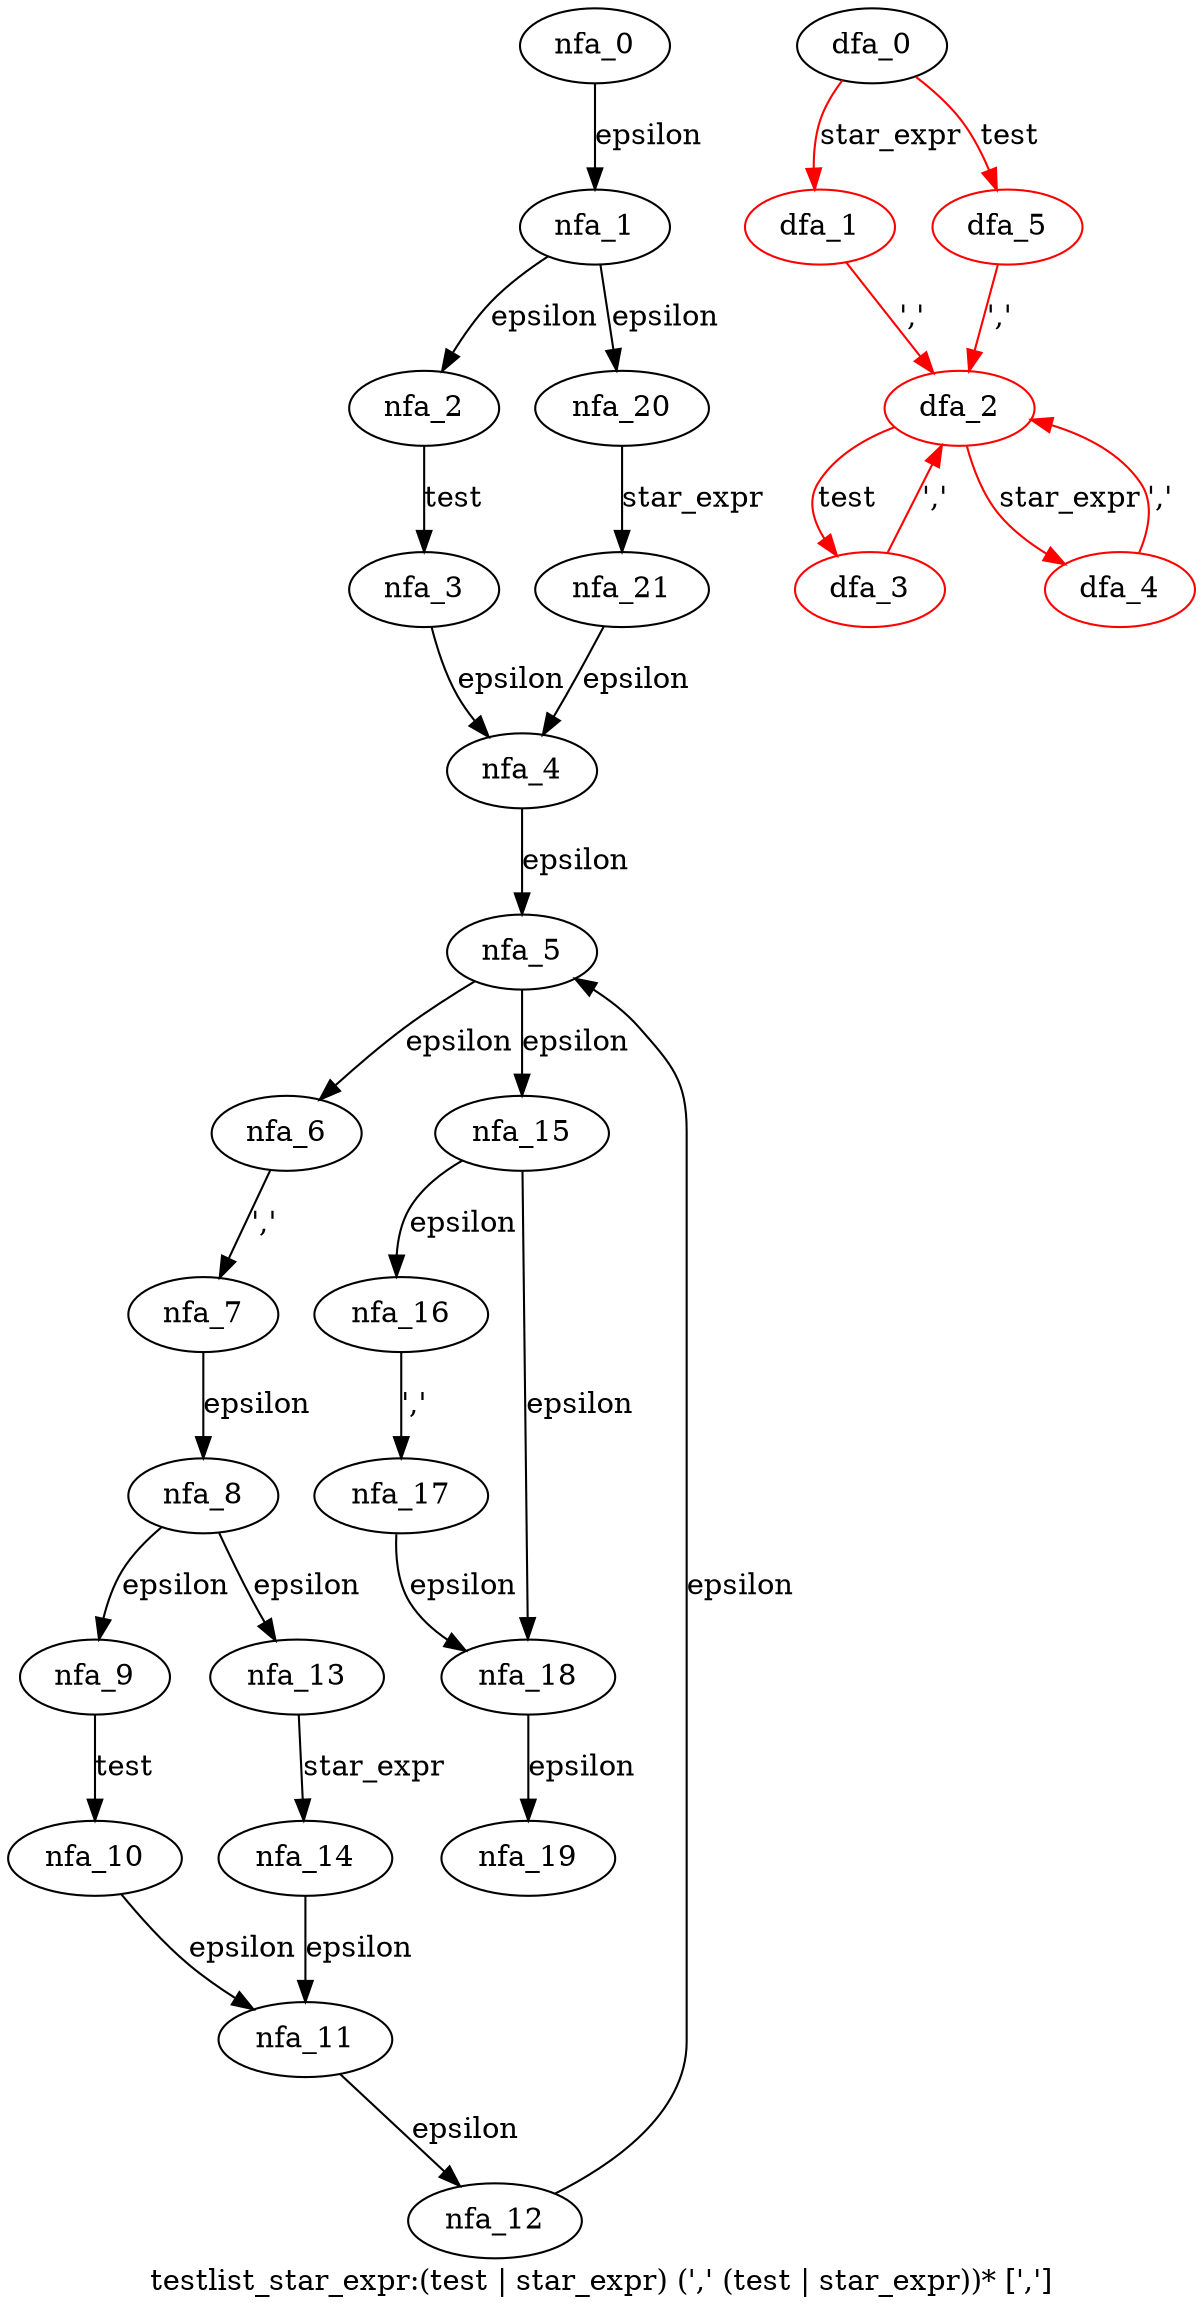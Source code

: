 digraph testlist_star_expr {
 graph[label="testlist_star_expr:(test | star_expr) (',' (test | star_expr))* [',']"]
 subgraph testlist_star_expr_nfa {
  nfa_0->nfa_1[label="epsilon"]
  nfa_1->nfa_2[label="epsilon"]
  nfa_2->nfa_3[label="test"]
  nfa_3->nfa_4[label="epsilon"]
  nfa_4->nfa_5[label="epsilon"]
  nfa_5->nfa_6[label="epsilon"]
  nfa_6->nfa_7[label="','"]
  nfa_7->nfa_8[label="epsilon"]
  nfa_8->nfa_9[label="epsilon"]
  nfa_9->nfa_10[label="test"]
  nfa_10->nfa_11[label="epsilon"]
  nfa_11->nfa_12[label="epsilon"]
  nfa_12->nfa_5[label="epsilon"]
  nfa_8->nfa_13[label="epsilon"]
  nfa_13->nfa_14[label="star_expr"]
  nfa_14->nfa_11[label="epsilon"]
  nfa_5->nfa_15[label="epsilon"]
  nfa_15->nfa_16[label="epsilon"]
  nfa_16->nfa_17[label="','"]
  nfa_17->nfa_18[label="epsilon"]
  nfa_18->nfa_19[label="epsilon"]
  nfa_15->nfa_18[label="epsilon"]
  nfa_1->nfa_20[label="epsilon"]
  nfa_20->nfa_21[label="star_expr"]
  nfa_21->nfa_4[label="epsilon"]
  }
 subgraph testlist_star_expr_dfa {
  dfa_0->dfa_1[label="star_expr",color=red]
  dfa_1->dfa_2[label="','",color=red]
  dfa_2->dfa_3[label="test",color=red]
  dfa_3->dfa_2[label="','",color=red]
  dfa_2->dfa_4[label="star_expr",color=red]
  dfa_4->dfa_2[label="','",color=red]
  dfa_0->dfa_5[label="test",color=red]
  dfa_5->dfa_2[label="','",color=red]
  dfa_1[color=red]
  dfa_2[color=red]
  dfa_3[color=red]
  dfa_4[color=red]
  dfa_5[color=red]
  }
}
